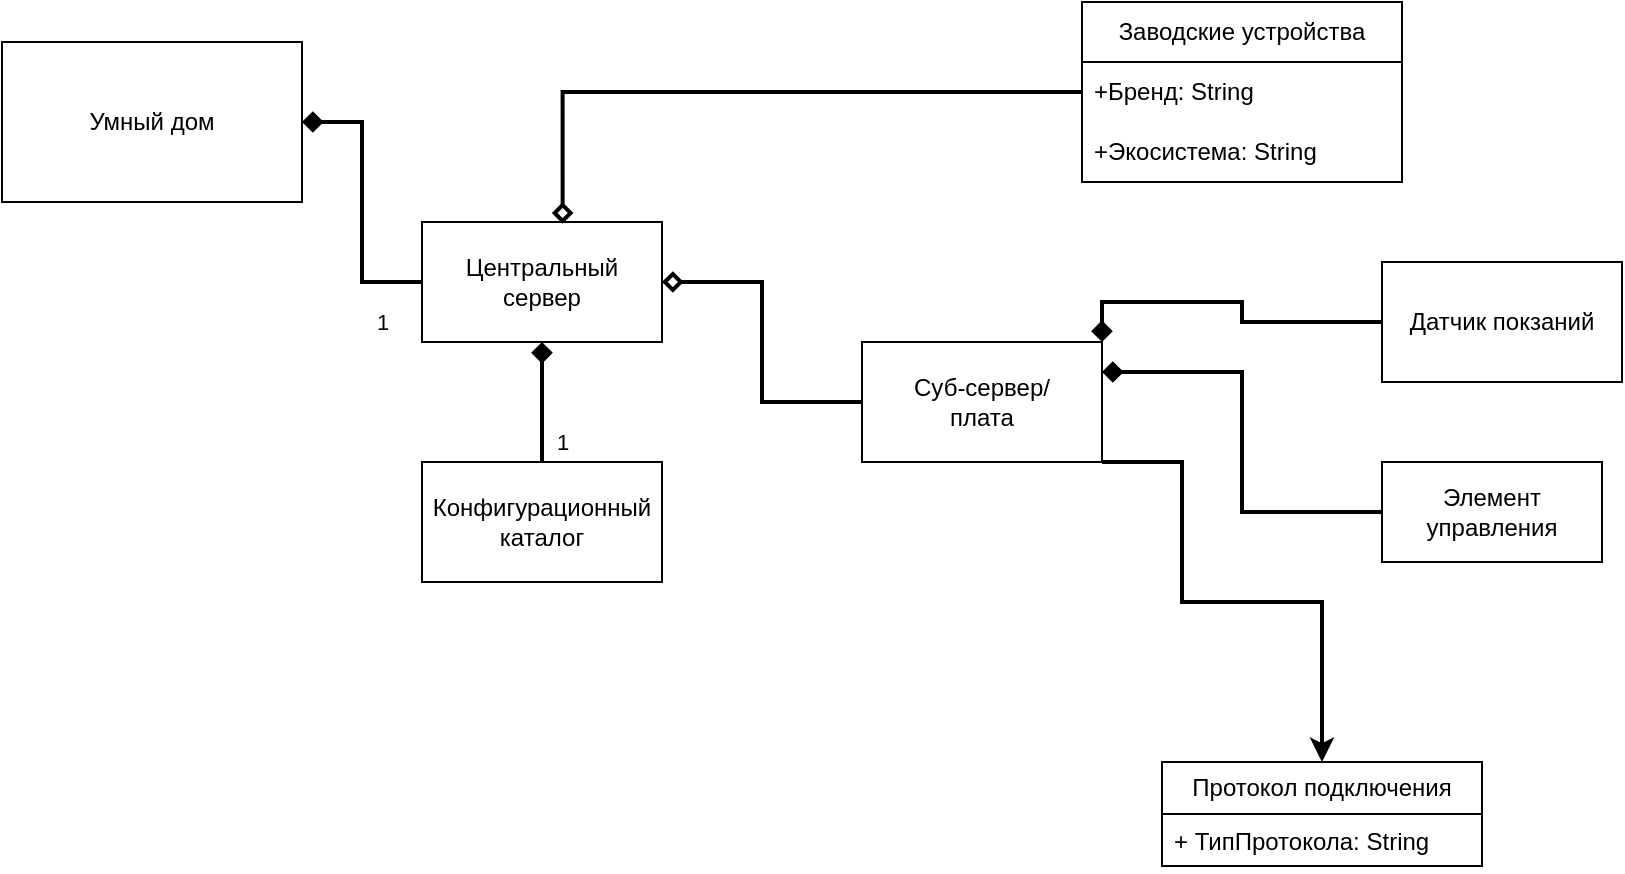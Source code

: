 <mxfile version="22.0.0" type="github">
  <diagram name="Страница — 1" id="0rFsSWV5bVa63NM5_MFF">
    <mxGraphModel dx="1000" dy="462" grid="1" gridSize="10" guides="1" tooltips="1" connect="1" arrows="1" fold="1" page="1" pageScale="1" pageWidth="827" pageHeight="1169" math="0" shadow="0">
      <root>
        <mxCell id="0" />
        <mxCell id="1" parent="0" />
        <mxCell id="X3c0APTzvyZXx92i1vRk-1" value="Умный дом" style="rounded=0;whiteSpace=wrap;html=1;" parent="1" vertex="1">
          <mxGeometry x="40" y="40" width="150" height="80" as="geometry" />
        </mxCell>
        <mxCell id="X3c0APTzvyZXx92i1vRk-14" value="1" style="edgeStyle=orthogonalEdgeStyle;rounded=0;orthogonalLoop=1;jettySize=auto;html=1;endArrow=diamond;endFill=1;strokeWidth=2;" parent="1" source="X3c0APTzvyZXx92i1vRk-3" target="X3c0APTzvyZXx92i1vRk-6" edge="1">
          <mxGeometry x="-0.667" y="-10" relative="1" as="geometry">
            <mxPoint as="offset" />
          </mxGeometry>
        </mxCell>
        <mxCell id="X3c0APTzvyZXx92i1vRk-3" value="Конфигурационный каталог" style="rounded=0;whiteSpace=wrap;html=1;" parent="1" vertex="1">
          <mxGeometry x="250" y="250" width="120" height="60" as="geometry" />
        </mxCell>
        <mxCell id="X3c0APTzvyZXx92i1vRk-28" style="edgeStyle=orthogonalEdgeStyle;rounded=0;orthogonalLoop=1;jettySize=auto;html=1;strokeWidth=2;exitX=1;exitY=1;exitDx=0;exitDy=0;entryX=0.5;entryY=0;entryDx=0;entryDy=0;" parent="1" source="X3c0APTzvyZXx92i1vRk-5" target="8mDEXi1Dym2gZVY4ibA4-28" edge="1">
          <mxGeometry relative="1" as="geometry">
            <mxPoint x="680" y="390" as="targetPoint" />
            <Array as="points">
              <mxPoint x="630" y="250" />
              <mxPoint x="630" y="320" />
              <mxPoint x="700" y="320" />
            </Array>
          </mxGeometry>
        </mxCell>
        <mxCell id="AVMxzCmS7xuqCc86pscS-1" style="edgeStyle=orthogonalEdgeStyle;rounded=0;orthogonalLoop=1;jettySize=auto;html=1;entryX=1;entryY=0.5;entryDx=0;entryDy=0;strokeWidth=2;endArrow=diamond;endFill=0;" edge="1" parent="1" source="X3c0APTzvyZXx92i1vRk-5" target="X3c0APTzvyZXx92i1vRk-6">
          <mxGeometry relative="1" as="geometry" />
        </mxCell>
        <mxCell id="X3c0APTzvyZXx92i1vRk-5" value="Суб-сервер/&lt;br&gt;плата" style="rounded=0;whiteSpace=wrap;html=1;" parent="1" vertex="1">
          <mxGeometry x="470" y="190" width="120" height="60" as="geometry" />
        </mxCell>
        <mxCell id="X3c0APTzvyZXx92i1vRk-18" value="1" style="edgeStyle=orthogonalEdgeStyle;rounded=0;orthogonalLoop=1;jettySize=auto;html=1;entryX=1;entryY=0.5;entryDx=0;entryDy=0;endArrow=diamond;endFill=1;strokeWidth=2;" parent="1" source="X3c0APTzvyZXx92i1vRk-6" target="X3c0APTzvyZXx92i1vRk-1" edge="1">
          <mxGeometry x="-0.714" y="20" relative="1" as="geometry">
            <mxPoint as="offset" />
          </mxGeometry>
        </mxCell>
        <mxCell id="X3c0APTzvyZXx92i1vRk-6" value="Центральный сервер" style="rounded=0;whiteSpace=wrap;html=1;" parent="1" vertex="1">
          <mxGeometry x="250" y="130" width="120" height="60" as="geometry" />
        </mxCell>
        <mxCell id="8mDEXi1Dym2gZVY4ibA4-21" style="edgeStyle=orthogonalEdgeStyle;rounded=0;orthogonalLoop=1;jettySize=auto;html=1;entryX=1;entryY=0;entryDx=0;entryDy=0;endArrow=diamond;endFill=1;strokeWidth=2;" parent="1" source="X3c0APTzvyZXx92i1vRk-8" target="X3c0APTzvyZXx92i1vRk-5" edge="1">
          <mxGeometry relative="1" as="geometry" />
        </mxCell>
        <mxCell id="X3c0APTzvyZXx92i1vRk-8" value="Датчик покзаний" style="rounded=0;whiteSpace=wrap;html=1;" parent="1" vertex="1">
          <mxGeometry x="730" y="150" width="120" height="60" as="geometry" />
        </mxCell>
        <mxCell id="X3c0APTzvyZXx92i1vRk-20" style="edgeStyle=orthogonalEdgeStyle;rounded=0;orthogonalLoop=1;jettySize=auto;html=1;entryX=0.586;entryY=0.015;entryDx=0;entryDy=0;endArrow=diamond;endFill=0;strokeWidth=2;exitX=0;exitY=0.5;exitDx=0;exitDy=0;entryPerimeter=0;" parent="1" source="8mDEXi1Dym2gZVY4ibA4-2" target="X3c0APTzvyZXx92i1vRk-6" edge="1">
          <mxGeometry relative="1" as="geometry">
            <mxPoint x="570" y="60" as="sourcePoint" />
            <mxPoint x="490" y="110" as="targetPoint" />
          </mxGeometry>
        </mxCell>
        <mxCell id="8mDEXi1Dym2gZVY4ibA4-1" value="Заводские устройства" style="swimlane;fontStyle=0;childLayout=stackLayout;horizontal=1;startSize=30;horizontalStack=0;resizeParent=1;resizeParentMax=0;resizeLast=0;collapsible=1;marginBottom=0;whiteSpace=wrap;html=1;" parent="1" vertex="1">
          <mxGeometry x="580" y="20" width="160" height="90" as="geometry">
            <mxRectangle x="580" y="20" width="60" height="30" as="alternateBounds" />
          </mxGeometry>
        </mxCell>
        <mxCell id="8mDEXi1Dym2gZVY4ibA4-2" value="+Бренд: String" style="text;strokeColor=none;fillColor=none;align=left;verticalAlign=middle;spacingLeft=4;spacingRight=4;overflow=hidden;points=[[0,0.5],[1,0.5]];portConstraint=eastwest;rotatable=0;whiteSpace=wrap;html=1;" parent="8mDEXi1Dym2gZVY4ibA4-1" vertex="1">
          <mxGeometry y="30" width="160" height="30" as="geometry" />
        </mxCell>
        <mxCell id="8mDEXi1Dym2gZVY4ibA4-3" value="+Экосистема: String" style="text;strokeColor=none;fillColor=none;align=left;verticalAlign=middle;spacingLeft=4;spacingRight=4;overflow=hidden;points=[[0,0.5],[1,0.5]];portConstraint=eastwest;rotatable=0;whiteSpace=wrap;html=1;" parent="8mDEXi1Dym2gZVY4ibA4-1" vertex="1">
          <mxGeometry y="60" width="160" height="30" as="geometry" />
        </mxCell>
        <mxCell id="8mDEXi1Dym2gZVY4ibA4-27" style="edgeStyle=orthogonalEdgeStyle;rounded=0;orthogonalLoop=1;jettySize=auto;html=1;entryX=1;entryY=0.25;entryDx=0;entryDy=0;strokeWidth=2;endArrow=diamond;endFill=1;" parent="1" source="8mDEXi1Dym2gZVY4ibA4-26" target="X3c0APTzvyZXx92i1vRk-5" edge="1">
          <mxGeometry relative="1" as="geometry" />
        </mxCell>
        <mxCell id="8mDEXi1Dym2gZVY4ibA4-26" value="Элемент управления" style="html=1;whiteSpace=wrap;" parent="1" vertex="1">
          <mxGeometry x="730" y="250" width="110" height="50" as="geometry" />
        </mxCell>
        <mxCell id="8mDEXi1Dym2gZVY4ibA4-28" value="Протокол подключения" style="swimlane;fontStyle=0;childLayout=stackLayout;horizontal=1;startSize=26;fillColor=none;horizontalStack=0;resizeParent=1;resizeParentMax=0;resizeLast=0;collapsible=1;marginBottom=0;whiteSpace=wrap;html=1;" parent="1" vertex="1">
          <mxGeometry x="620" y="400" width="160" height="52" as="geometry" />
        </mxCell>
        <mxCell id="8mDEXi1Dym2gZVY4ibA4-29" value="+ ТипПротокола: String" style="text;strokeColor=none;fillColor=none;align=left;verticalAlign=top;spacingLeft=4;spacingRight=4;overflow=hidden;rotatable=0;points=[[0,0.5],[1,0.5]];portConstraint=eastwest;whiteSpace=wrap;html=1;" parent="8mDEXi1Dym2gZVY4ibA4-28" vertex="1">
          <mxGeometry y="26" width="160" height="26" as="geometry" />
        </mxCell>
      </root>
    </mxGraphModel>
  </diagram>
</mxfile>
